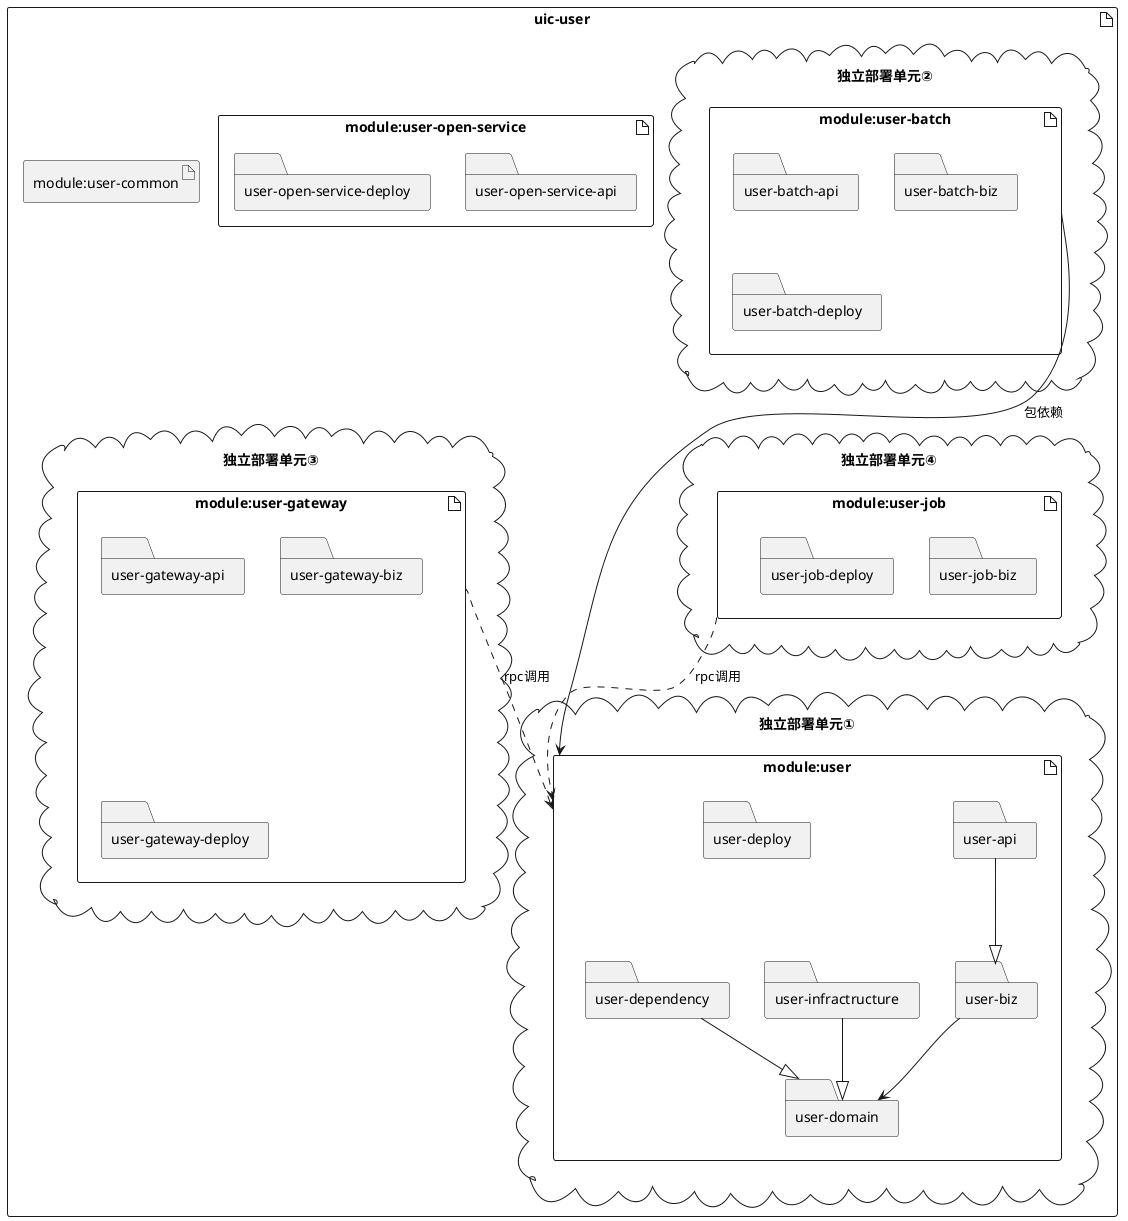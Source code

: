 @startuml
artifact "uic-user" {
cloud 独立部署单元①{
artifact "module:user" as a {
folder "user-api" as 接入层
folder "user-biz" as 应用层
folder "user-domain" as 领域层
folder "user-infractructure" as 基础设施层
folder "user-dependency" as 二方依赖层
folder "user-deploy"
基础设施层 --|> 领域层
二方依赖层 --|> 领域层
接入层 --|> 应用层
应用层 --> 领域层
}
}
cloud 独立部署单元②{
artifact "module:user-batch" as b {
folder "user-batch-api"
folder "user-batch-biz"
folder "user-batch-deploy"
}
}



cloud 独立部署单元③{
artifact "module:user-gateway" as c {
folder "user-gateway-api"
folder "user-gateway-biz"
folder "user-gateway-deploy"
}
}

cloud 独立部署单元④{
artifact "module:user-job" as d {
folder "user-job-biz"
folder "user-job-deploy"
}
}
artifact "module:user-open-service" as e {
folder "user-open-service-api"
folder "user-open-service-deploy"
}
artifact "module:user-common" {

}
}
b ----> a: 包依赖
c ..> a: rpc调用
d ..> a:rpc调用
@enduml


@startuml
artifact "ipaas-shuhuan-market" {

    artifact "module:ipaas-api" as api{
        folder 权益服务 as 权益服务
    }

    cloud 独立部署单元1{
        artifact "module:market" as market {
            folder "market-start/console" as 接入层
            folder "market-service" as 应用层
            folder "market-service/entity" as 领域层
            folder "market-mapper" as 基础设施层

            基础设施层 --|> 领域层
            接入层 --> 应用层
            应用层 --> 领域层
        }
    }


    cloud 独立部署单元2{
        artifact "module:engine" as engine {

        }
    }


}
gateway ----> api: 包依赖
gateway ..> engine: rpc调用
engine ..> api: rpc调用
@enduml 

@startuml

cloud "com.shuhuan.ipaas.core.utils" {
    folder infrastructure{
    }
}
cloud "com.shuhuan.ipaas.api" as api{
}
cloud "com.shuhuan.ipaas.market.order" as "ordercontext"{
    package northbound{
        package remote{
            package controller{
            }
            package provider{
            }
            package subscriber{
            }
        }

        package local{
            package appservice{
            }

            card pl{
            }
        }
    }
    component domain{
    }
    package southbound{
        package port{
            package client{
            }
            package repository{
            }
            package publisher{
            }
            card acl{
            }

        }
        package adapter{
            package clientImpl{}
            package repositoryImpl{}
            package publisherImpl{}
        }
    }
    remote --|> local: 包依赖
    local --|> domain: 包依赖
    domain --|> port: 包依赖
    port --|> adapter: 包依赖
}
database database {
}
queue queue {
}
ordercontext --|> infrastructure: 包依赖
clientImpl ..> api: rpc调用
repositoryImpl --|> database
publisherImpl --|> queue
@enduml

@startuml

cloud "com.shuhuan.ipaas.core.utils" {
    folder infrastructure{
    }
}
cloud "com.shuhuan.ipaas.api" as api{
}
cloud "com.shuhuan.ipaas.market" as "market"{
    component start{
        folder start-order{
            package controller{
                class OrderController{}
            }
            package appservice{
                class OrderService{}
            }
            card pl{
            }
        }

    }
    component service{
        folder service-order{

            folder domain{
                class OrderManager{}

            }

            folder client{
                package clientImpl{}
                package repositoryImpl{}
                package publisherImpl{}
                card acl{
                }
            }

        }
    controller --|> appservice: 包依赖
    appservice --|> domain: 包依赖
    domain --|> client: 包依赖
}
database database {
}
queue queue {
}
service --|> infrastructure: 包依赖
clientImpl ..> api: rpc调用
repositoryImpl --|> database
publisherImpl --|> queue
@enduml



@startuml
component "ipaas-shuhuan-event-center" as eventcenter{
}
artifact "ipaas-shuhuan-gateway" as gateway{
}

artifact "ipaas-shuhuan-open-platform" as openplatform{
}


artifact "module:ipaas-script-factory" as scriptFactory{
    folder 脚本引擎 as 脚本引擎
}

artifact "redisCacheManager" as redisCacheManager{
}

gateway ..> openplatform: rpc调用
eventcenter -> scriptFactory: 依赖
gateway ..> redisCacheManager: 调用
scriptFactory ..> redisCacheManager: 调用

@enduml


@startuml
artifact "node-server" as nodeServer{
}
artifact "model-service" as modelService{
}
component "csm-import" as csmImport{
}
component "mbsp" as mbsp{
}
component "mof" as mof{
}

nodeServer -> modelService: 调用
modelService ..> csmImport: 依赖
modelService ..> mbsp: 依赖
csmImport ..> mbsp: 依赖
mbsp ..> mof: 依赖
@enduml


@startuml
component "m-link-client" as client{
}
component "eco-link" as ecoLink{
}
artifact "node-server" as nodeServer{
}
artifact "model-service" as modelService{
}

component "mbsp" as mbsp{
}
component "mof" as mof{
}

client -> ecoLink: EA模型导入
ecoLink -> modelService: 模型创建
ecoLink -> nodeServer: 图形渲染
nodeServer -> modelService: 调用
modelService ..> mbsp: 依赖
mbsp ..> mof: 依赖
@enduml